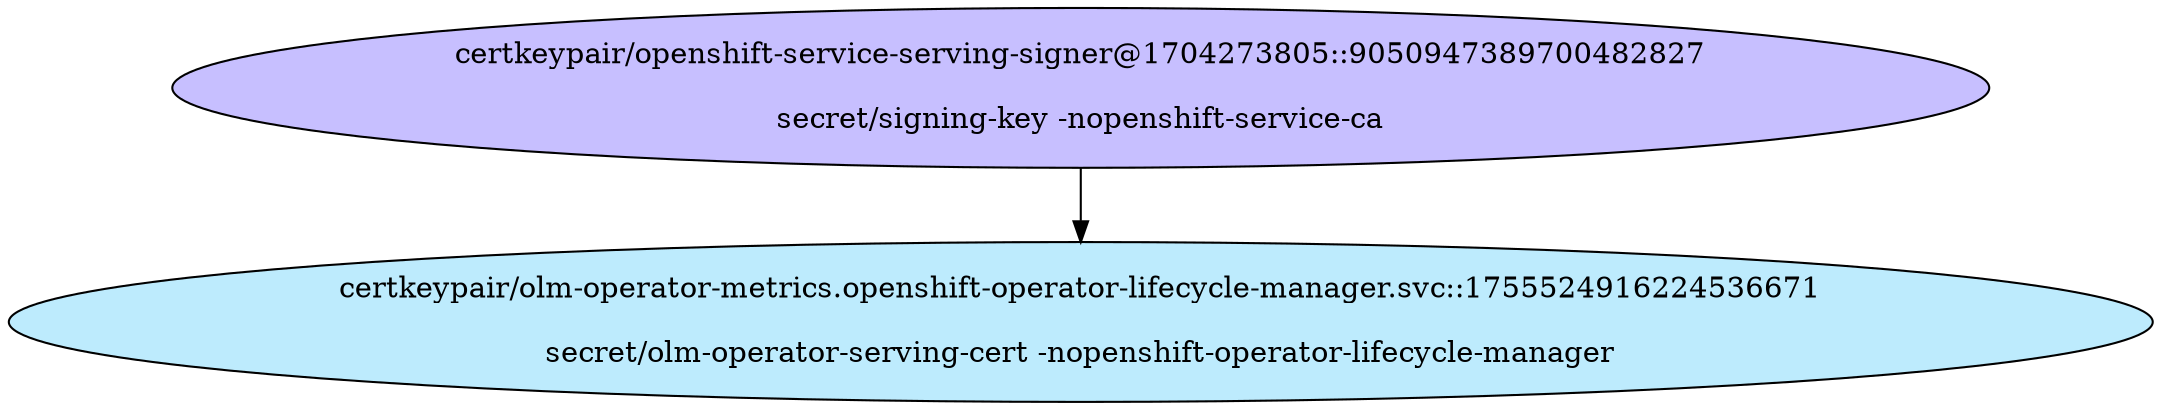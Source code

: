 digraph "Local Certificate" {
  // Node definitions.
  1 [
    label="certkeypair/openshift-service-serving-signer@1704273805::9050947389700482827\n\nsecret/signing-key -nopenshift-service-ca\n"
    style=filled
    fillcolor="#c7bfff"
  ];
  12 [
    label="certkeypair/olm-operator-metrics.openshift-operator-lifecycle-manager.svc::1755524916224536671\n\nsecret/olm-operator-serving-cert -nopenshift-operator-lifecycle-manager\n"
    style=filled
    fillcolor="#bdebfd"
  ];

  // Edge definitions.
  1 -> 12;
}